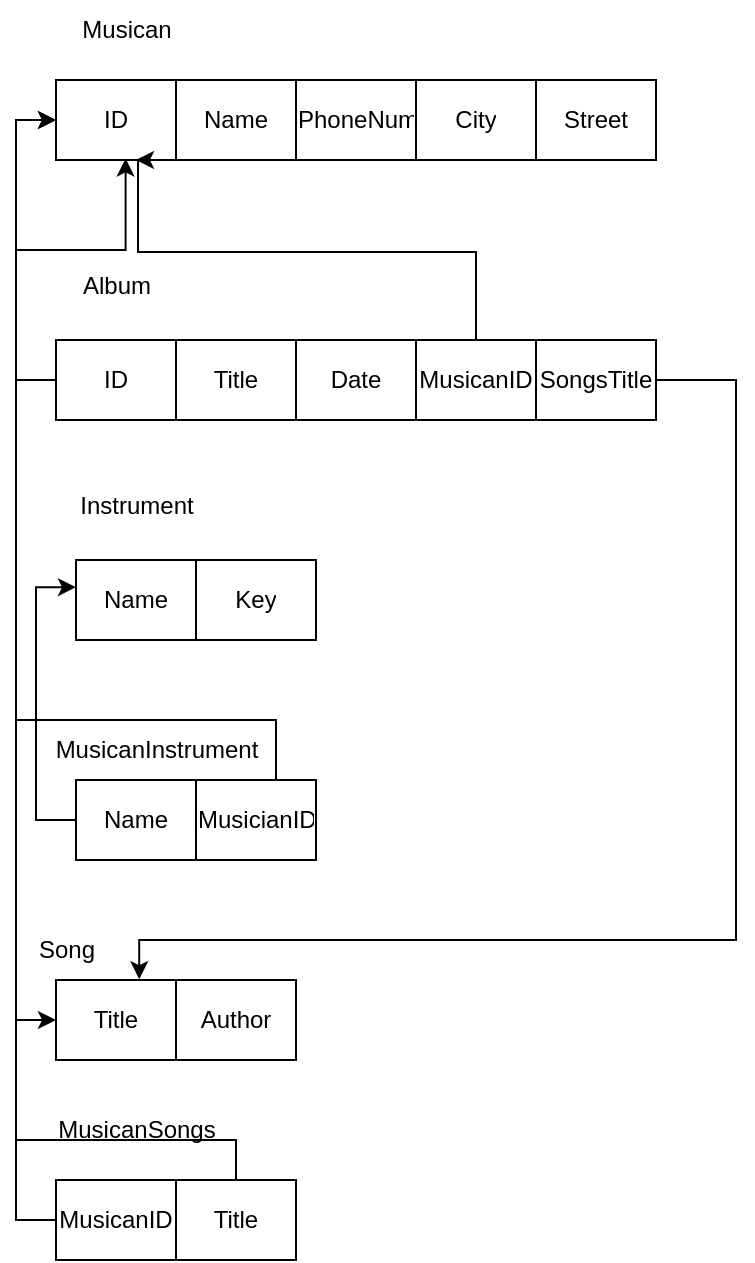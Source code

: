 <mxfile version="24.2.5" type="device">
  <diagram name="Page-1" id="v7BnbKLMeGMxZplOQeK_">
    <mxGraphModel dx="2140" dy="621" grid="1" gridSize="10" guides="1" tooltips="1" connect="1" arrows="1" fold="1" page="1" pageScale="1" pageWidth="850" pageHeight="1100" math="0" shadow="0">
      <root>
        <mxCell id="0" />
        <mxCell id="1" parent="0" />
        <mxCell id="Jr6K7Onb9stcLLK0uTar-8" value="" style="shape=table;startSize=0;container=1;collapsible=0;childLayout=tableLayout;" vertex="1" parent="1">
          <mxGeometry y="40" width="300" height="40" as="geometry" />
        </mxCell>
        <mxCell id="Jr6K7Onb9stcLLK0uTar-9" value="" style="shape=tableRow;horizontal=0;startSize=0;swimlaneHead=0;swimlaneBody=0;strokeColor=inherit;top=0;left=0;bottom=0;right=0;collapsible=0;dropTarget=0;fillColor=none;points=[[0,0.5],[1,0.5]];portConstraint=eastwest;" vertex="1" parent="Jr6K7Onb9stcLLK0uTar-8">
          <mxGeometry width="300" height="40" as="geometry" />
        </mxCell>
        <mxCell id="Jr6K7Onb9stcLLK0uTar-10" value="ID" style="shape=partialRectangle;html=1;whiteSpace=wrap;connectable=0;strokeColor=inherit;overflow=hidden;fillColor=none;top=0;left=0;bottom=0;right=0;pointerEvents=1;" vertex="1" parent="Jr6K7Onb9stcLLK0uTar-9">
          <mxGeometry width="60" height="40" as="geometry">
            <mxRectangle width="60" height="40" as="alternateBounds" />
          </mxGeometry>
        </mxCell>
        <mxCell id="Jr6K7Onb9stcLLK0uTar-11" value="Name" style="shape=partialRectangle;html=1;whiteSpace=wrap;connectable=0;strokeColor=inherit;overflow=hidden;fillColor=none;top=0;left=0;bottom=0;right=0;pointerEvents=1;" vertex="1" parent="Jr6K7Onb9stcLLK0uTar-9">
          <mxGeometry x="60" width="60" height="40" as="geometry">
            <mxRectangle width="60" height="40" as="alternateBounds" />
          </mxGeometry>
        </mxCell>
        <mxCell id="Jr6K7Onb9stcLLK0uTar-12" value="PhoneNum" style="shape=partialRectangle;html=1;whiteSpace=wrap;connectable=0;strokeColor=inherit;overflow=hidden;fillColor=none;top=0;left=0;bottom=0;right=0;pointerEvents=1;" vertex="1" parent="Jr6K7Onb9stcLLK0uTar-9">
          <mxGeometry x="120" width="60" height="40" as="geometry">
            <mxRectangle width="60" height="40" as="alternateBounds" />
          </mxGeometry>
        </mxCell>
        <mxCell id="Jr6K7Onb9stcLLK0uTar-13" value="City" style="shape=partialRectangle;html=1;whiteSpace=wrap;connectable=0;strokeColor=inherit;overflow=hidden;fillColor=none;top=0;left=0;bottom=0;right=0;pointerEvents=1;" vertex="1" parent="Jr6K7Onb9stcLLK0uTar-9">
          <mxGeometry x="180" width="60" height="40" as="geometry">
            <mxRectangle width="60" height="40" as="alternateBounds" />
          </mxGeometry>
        </mxCell>
        <mxCell id="Jr6K7Onb9stcLLK0uTar-14" value="Street" style="shape=partialRectangle;html=1;whiteSpace=wrap;connectable=0;strokeColor=inherit;overflow=hidden;fillColor=none;top=0;left=0;bottom=0;right=0;pointerEvents=1;" vertex="1" parent="Jr6K7Onb9stcLLK0uTar-9">
          <mxGeometry x="240" width="60" height="40" as="geometry">
            <mxRectangle width="60" height="40" as="alternateBounds" />
          </mxGeometry>
        </mxCell>
        <mxCell id="Jr6K7Onb9stcLLK0uTar-15" value="Musican" style="text;html=1;align=center;verticalAlign=middle;resizable=0;points=[];autosize=1;strokeColor=none;fillColor=none;" vertex="1" parent="1">
          <mxGeometry width="70" height="30" as="geometry" />
        </mxCell>
        <mxCell id="Jr6K7Onb9stcLLK0uTar-16" value="" style="shape=table;startSize=0;container=1;collapsible=0;childLayout=tableLayout;" vertex="1" parent="1">
          <mxGeometry y="170" width="300" height="40" as="geometry" />
        </mxCell>
        <mxCell id="Jr6K7Onb9stcLLK0uTar-17" value="" style="shape=tableRow;horizontal=0;startSize=0;swimlaneHead=0;swimlaneBody=0;strokeColor=inherit;top=0;left=0;bottom=0;right=0;collapsible=0;dropTarget=0;fillColor=none;points=[[0,0.5],[1,0.5]];portConstraint=eastwest;" vertex="1" parent="Jr6K7Onb9stcLLK0uTar-16">
          <mxGeometry width="300" height="40" as="geometry" />
        </mxCell>
        <mxCell id="Jr6K7Onb9stcLLK0uTar-18" value="ID" style="shape=partialRectangle;html=1;whiteSpace=wrap;connectable=0;strokeColor=inherit;overflow=hidden;fillColor=none;top=0;left=0;bottom=0;right=0;pointerEvents=1;" vertex="1" parent="Jr6K7Onb9stcLLK0uTar-17">
          <mxGeometry width="60" height="40" as="geometry">
            <mxRectangle width="60" height="40" as="alternateBounds" />
          </mxGeometry>
        </mxCell>
        <mxCell id="Jr6K7Onb9stcLLK0uTar-19" value="Title" style="shape=partialRectangle;html=1;whiteSpace=wrap;connectable=0;strokeColor=inherit;overflow=hidden;fillColor=none;top=0;left=0;bottom=0;right=0;pointerEvents=1;" vertex="1" parent="Jr6K7Onb9stcLLK0uTar-17">
          <mxGeometry x="60" width="60" height="40" as="geometry">
            <mxRectangle width="60" height="40" as="alternateBounds" />
          </mxGeometry>
        </mxCell>
        <mxCell id="Jr6K7Onb9stcLLK0uTar-20" value="Date" style="shape=partialRectangle;html=1;whiteSpace=wrap;connectable=0;strokeColor=inherit;overflow=hidden;fillColor=none;top=0;left=0;bottom=0;right=0;pointerEvents=1;" vertex="1" parent="Jr6K7Onb9stcLLK0uTar-17">
          <mxGeometry x="120" width="60" height="40" as="geometry">
            <mxRectangle width="60" height="40" as="alternateBounds" />
          </mxGeometry>
        </mxCell>
        <mxCell id="Jr6K7Onb9stcLLK0uTar-21" value="MusicanID" style="shape=partialRectangle;html=1;whiteSpace=wrap;connectable=0;strokeColor=inherit;overflow=hidden;fillColor=none;top=0;left=0;bottom=0;right=0;pointerEvents=1;" vertex="1" parent="Jr6K7Onb9stcLLK0uTar-17">
          <mxGeometry x="180" width="60" height="40" as="geometry">
            <mxRectangle width="60" height="40" as="alternateBounds" />
          </mxGeometry>
        </mxCell>
        <mxCell id="Jr6K7Onb9stcLLK0uTar-51" value="SongsTitle" style="shape=partialRectangle;html=1;whiteSpace=wrap;connectable=0;strokeColor=inherit;overflow=hidden;fillColor=none;top=0;left=0;bottom=0;right=0;pointerEvents=1;" vertex="1" parent="Jr6K7Onb9stcLLK0uTar-17">
          <mxGeometry x="240" width="60" height="40" as="geometry">
            <mxRectangle width="60" height="40" as="alternateBounds" />
          </mxGeometry>
        </mxCell>
        <mxCell id="Jr6K7Onb9stcLLK0uTar-22" value="Album" style="text;html=1;align=center;verticalAlign=middle;resizable=0;points=[];autosize=1;strokeColor=none;fillColor=none;" vertex="1" parent="1">
          <mxGeometry y="128" width="60" height="30" as="geometry" />
        </mxCell>
        <mxCell id="Jr6K7Onb9stcLLK0uTar-23" style="edgeStyle=orthogonalEdgeStyle;rounded=0;orthogonalLoop=1;jettySize=auto;html=1;entryX=0.116;entryY=0.98;entryDx=0;entryDy=0;entryPerimeter=0;" edge="1" parent="1" source="Jr6K7Onb9stcLLK0uTar-17" target="Jr6K7Onb9stcLLK0uTar-9">
          <mxGeometry relative="1" as="geometry" />
        </mxCell>
        <mxCell id="Jr6K7Onb9stcLLK0uTar-24" value="Instrument" style="text;html=1;align=center;verticalAlign=middle;resizable=0;points=[];autosize=1;strokeColor=none;fillColor=none;" vertex="1" parent="1">
          <mxGeometry y="238" width="80" height="30" as="geometry" />
        </mxCell>
        <mxCell id="Jr6K7Onb9stcLLK0uTar-25" value="" style="shape=table;startSize=0;container=1;collapsible=0;childLayout=tableLayout;" vertex="1" parent="1">
          <mxGeometry x="10" y="280" width="120" height="40" as="geometry" />
        </mxCell>
        <mxCell id="Jr6K7Onb9stcLLK0uTar-26" value="" style="shape=tableRow;horizontal=0;startSize=0;swimlaneHead=0;swimlaneBody=0;strokeColor=inherit;top=0;left=0;bottom=0;right=0;collapsible=0;dropTarget=0;fillColor=none;points=[[0,0.5],[1,0.5]];portConstraint=eastwest;" vertex="1" parent="Jr6K7Onb9stcLLK0uTar-25">
          <mxGeometry width="120" height="40" as="geometry" />
        </mxCell>
        <mxCell id="Jr6K7Onb9stcLLK0uTar-27" value="Name" style="shape=partialRectangle;html=1;whiteSpace=wrap;connectable=0;strokeColor=inherit;overflow=hidden;fillColor=none;top=0;left=0;bottom=0;right=0;pointerEvents=1;" vertex="1" parent="Jr6K7Onb9stcLLK0uTar-26">
          <mxGeometry width="60" height="40" as="geometry">
            <mxRectangle width="60" height="40" as="alternateBounds" />
          </mxGeometry>
        </mxCell>
        <mxCell id="Jr6K7Onb9stcLLK0uTar-28" value="Key" style="shape=partialRectangle;html=1;whiteSpace=wrap;connectable=0;strokeColor=inherit;overflow=hidden;fillColor=none;top=0;left=0;bottom=0;right=0;pointerEvents=1;" vertex="1" parent="Jr6K7Onb9stcLLK0uTar-26">
          <mxGeometry x="60" width="60" height="40" as="geometry">
            <mxRectangle width="60" height="40" as="alternateBounds" />
          </mxGeometry>
        </mxCell>
        <mxCell id="Jr6K7Onb9stcLLK0uTar-30" value="" style="shape=table;startSize=0;container=1;collapsible=0;childLayout=tableLayout;" vertex="1" parent="1">
          <mxGeometry x="10" y="390" width="120" height="40" as="geometry" />
        </mxCell>
        <mxCell id="Jr6K7Onb9stcLLK0uTar-31" value="" style="shape=tableRow;horizontal=0;startSize=0;swimlaneHead=0;swimlaneBody=0;strokeColor=inherit;top=0;left=0;bottom=0;right=0;collapsible=0;dropTarget=0;fillColor=none;points=[[0,0.5],[1,0.5]];portConstraint=eastwest;" vertex="1" parent="Jr6K7Onb9stcLLK0uTar-30">
          <mxGeometry width="120" height="40" as="geometry" />
        </mxCell>
        <mxCell id="Jr6K7Onb9stcLLK0uTar-32" value="Name" style="shape=partialRectangle;html=1;whiteSpace=wrap;connectable=0;strokeColor=inherit;overflow=hidden;fillColor=none;top=0;left=0;bottom=0;right=0;pointerEvents=1;" vertex="1" parent="Jr6K7Onb9stcLLK0uTar-31">
          <mxGeometry width="60" height="40" as="geometry">
            <mxRectangle width="60" height="40" as="alternateBounds" />
          </mxGeometry>
        </mxCell>
        <mxCell id="Jr6K7Onb9stcLLK0uTar-33" value="MusicianID" style="shape=partialRectangle;html=1;whiteSpace=wrap;connectable=0;strokeColor=inherit;overflow=hidden;fillColor=none;top=0;left=0;bottom=0;right=0;pointerEvents=1;" vertex="1" parent="Jr6K7Onb9stcLLK0uTar-31">
          <mxGeometry x="60" width="60" height="40" as="geometry">
            <mxRectangle width="60" height="40" as="alternateBounds" />
          </mxGeometry>
        </mxCell>
        <mxCell id="Jr6K7Onb9stcLLK0uTar-34" value="MusicanInstrument" style="text;html=1;align=center;verticalAlign=middle;resizable=0;points=[];autosize=1;strokeColor=none;fillColor=none;" vertex="1" parent="1">
          <mxGeometry x="-10" y="360" width="120" height="30" as="geometry" />
        </mxCell>
        <mxCell id="Jr6K7Onb9stcLLK0uTar-35" style="edgeStyle=orthogonalEdgeStyle;rounded=0;orthogonalLoop=1;jettySize=auto;html=1;entryX=0;entryY=0.34;entryDx=0;entryDy=0;entryPerimeter=0;" edge="1" parent="1" source="Jr6K7Onb9stcLLK0uTar-31" target="Jr6K7Onb9stcLLK0uTar-26">
          <mxGeometry relative="1" as="geometry">
            <Array as="points">
              <mxPoint x="-10" y="410" />
              <mxPoint x="-10" y="294" />
            </Array>
          </mxGeometry>
        </mxCell>
        <mxCell id="Jr6K7Onb9stcLLK0uTar-36" style="edgeStyle=orthogonalEdgeStyle;rounded=0;orthogonalLoop=1;jettySize=auto;html=1;entryX=0;entryY=0.5;entryDx=0;entryDy=0;" edge="1" parent="1" source="Jr6K7Onb9stcLLK0uTar-31" target="Jr6K7Onb9stcLLK0uTar-9">
          <mxGeometry relative="1" as="geometry">
            <Array as="points">
              <mxPoint x="110" y="360" />
              <mxPoint x="-20" y="360" />
              <mxPoint x="-20" y="60" />
            </Array>
          </mxGeometry>
        </mxCell>
        <mxCell id="Jr6K7Onb9stcLLK0uTar-37" value="Song" style="text;html=1;align=center;verticalAlign=middle;resizable=0;points=[];autosize=1;strokeColor=none;fillColor=none;" vertex="1" parent="1">
          <mxGeometry x="-20" y="460" width="50" height="30" as="geometry" />
        </mxCell>
        <mxCell id="Jr6K7Onb9stcLLK0uTar-38" value="" style="shape=table;startSize=0;container=1;collapsible=0;childLayout=tableLayout;" vertex="1" parent="1">
          <mxGeometry y="490" width="120" height="40" as="geometry" />
        </mxCell>
        <mxCell id="Jr6K7Onb9stcLLK0uTar-39" value="" style="shape=tableRow;horizontal=0;startSize=0;swimlaneHead=0;swimlaneBody=0;strokeColor=inherit;top=0;left=0;bottom=0;right=0;collapsible=0;dropTarget=0;fillColor=none;points=[[0,0.5],[1,0.5]];portConstraint=eastwest;" vertex="1" parent="Jr6K7Onb9stcLLK0uTar-38">
          <mxGeometry width="120" height="40" as="geometry" />
        </mxCell>
        <mxCell id="Jr6K7Onb9stcLLK0uTar-40" value="Title" style="shape=partialRectangle;html=1;whiteSpace=wrap;connectable=0;strokeColor=inherit;overflow=hidden;fillColor=none;top=0;left=0;bottom=0;right=0;pointerEvents=1;" vertex="1" parent="Jr6K7Onb9stcLLK0uTar-39">
          <mxGeometry width="60" height="40" as="geometry">
            <mxRectangle width="60" height="40" as="alternateBounds" />
          </mxGeometry>
        </mxCell>
        <mxCell id="Jr6K7Onb9stcLLK0uTar-41" value="Author" style="shape=partialRectangle;html=1;whiteSpace=wrap;connectable=0;strokeColor=inherit;overflow=hidden;fillColor=none;top=0;left=0;bottom=0;right=0;pointerEvents=1;" vertex="1" parent="Jr6K7Onb9stcLLK0uTar-39">
          <mxGeometry x="60" width="60" height="40" as="geometry">
            <mxRectangle width="60" height="40" as="alternateBounds" />
          </mxGeometry>
        </mxCell>
        <mxCell id="Jr6K7Onb9stcLLK0uTar-43" value="" style="shape=table;startSize=0;container=1;collapsible=0;childLayout=tableLayout;" vertex="1" parent="1">
          <mxGeometry y="590" width="120" height="40" as="geometry" />
        </mxCell>
        <mxCell id="Jr6K7Onb9stcLLK0uTar-44" value="" style="shape=tableRow;horizontal=0;startSize=0;swimlaneHead=0;swimlaneBody=0;strokeColor=inherit;top=0;left=0;bottom=0;right=0;collapsible=0;dropTarget=0;fillColor=none;points=[[0,0.5],[1,0.5]];portConstraint=eastwest;" vertex="1" parent="Jr6K7Onb9stcLLK0uTar-43">
          <mxGeometry width="120" height="40" as="geometry" />
        </mxCell>
        <mxCell id="Jr6K7Onb9stcLLK0uTar-45" value="MusicanID" style="shape=partialRectangle;html=1;whiteSpace=wrap;connectable=0;strokeColor=inherit;overflow=hidden;fillColor=none;top=0;left=0;bottom=0;right=0;pointerEvents=1;" vertex="1" parent="Jr6K7Onb9stcLLK0uTar-44">
          <mxGeometry width="60" height="40" as="geometry">
            <mxRectangle width="60" height="40" as="alternateBounds" />
          </mxGeometry>
        </mxCell>
        <mxCell id="Jr6K7Onb9stcLLK0uTar-46" value="Title" style="shape=partialRectangle;html=1;whiteSpace=wrap;connectable=0;strokeColor=inherit;overflow=hidden;fillColor=none;top=0;left=0;bottom=0;right=0;pointerEvents=1;" vertex="1" parent="Jr6K7Onb9stcLLK0uTar-44">
          <mxGeometry x="60" width="60" height="40" as="geometry">
            <mxRectangle width="60" height="40" as="alternateBounds" />
          </mxGeometry>
        </mxCell>
        <mxCell id="Jr6K7Onb9stcLLK0uTar-48" value="MusicanSongs" style="text;html=1;align=center;verticalAlign=middle;resizable=0;points=[];autosize=1;strokeColor=none;fillColor=none;" vertex="1" parent="1">
          <mxGeometry x="-10" y="550" width="100" height="30" as="geometry" />
        </mxCell>
        <mxCell id="Jr6K7Onb9stcLLK0uTar-49" style="edgeStyle=orthogonalEdgeStyle;rounded=0;orthogonalLoop=1;jettySize=auto;html=1;entryX=0;entryY=0.5;entryDx=0;entryDy=0;" edge="1" parent="1" source="Jr6K7Onb9stcLLK0uTar-44" target="Jr6K7Onb9stcLLK0uTar-39">
          <mxGeometry relative="1" as="geometry">
            <Array as="points">
              <mxPoint x="90" y="570" />
              <mxPoint x="-20" y="570" />
              <mxPoint x="-20" y="510" />
            </Array>
          </mxGeometry>
        </mxCell>
        <mxCell id="Jr6K7Onb9stcLLK0uTar-50" style="edgeStyle=orthogonalEdgeStyle;rounded=0;orthogonalLoop=1;jettySize=auto;html=1;entryX=0;entryY=0.5;entryDx=0;entryDy=0;" edge="1" parent="1" source="Jr6K7Onb9stcLLK0uTar-44" target="Jr6K7Onb9stcLLK0uTar-9">
          <mxGeometry relative="1" as="geometry">
            <Array as="points">
              <mxPoint x="-20" y="610" />
              <mxPoint x="-20" y="60" />
            </Array>
          </mxGeometry>
        </mxCell>
        <mxCell id="Jr6K7Onb9stcLLK0uTar-52" style="edgeStyle=orthogonalEdgeStyle;rounded=0;orthogonalLoop=1;jettySize=auto;html=1;" edge="1" parent="1" source="Jr6K7Onb9stcLLK0uTar-17">
          <mxGeometry relative="1" as="geometry">
            <mxPoint x="40" y="80" as="targetPoint" />
            <Array as="points">
              <mxPoint x="210" y="126" />
              <mxPoint x="41" y="126" />
            </Array>
          </mxGeometry>
        </mxCell>
        <mxCell id="Jr6K7Onb9stcLLK0uTar-54" style="edgeStyle=orthogonalEdgeStyle;rounded=0;orthogonalLoop=1;jettySize=auto;html=1;entryX=0.347;entryY=-0.01;entryDx=0;entryDy=0;entryPerimeter=0;" edge="1" parent="1" source="Jr6K7Onb9stcLLK0uTar-17" target="Jr6K7Onb9stcLLK0uTar-39">
          <mxGeometry relative="1" as="geometry">
            <mxPoint x="40" y="480" as="targetPoint" />
            <Array as="points">
              <mxPoint x="340" y="190" />
              <mxPoint x="340" y="470" />
              <mxPoint x="42" y="470" />
            </Array>
          </mxGeometry>
        </mxCell>
      </root>
    </mxGraphModel>
  </diagram>
</mxfile>
